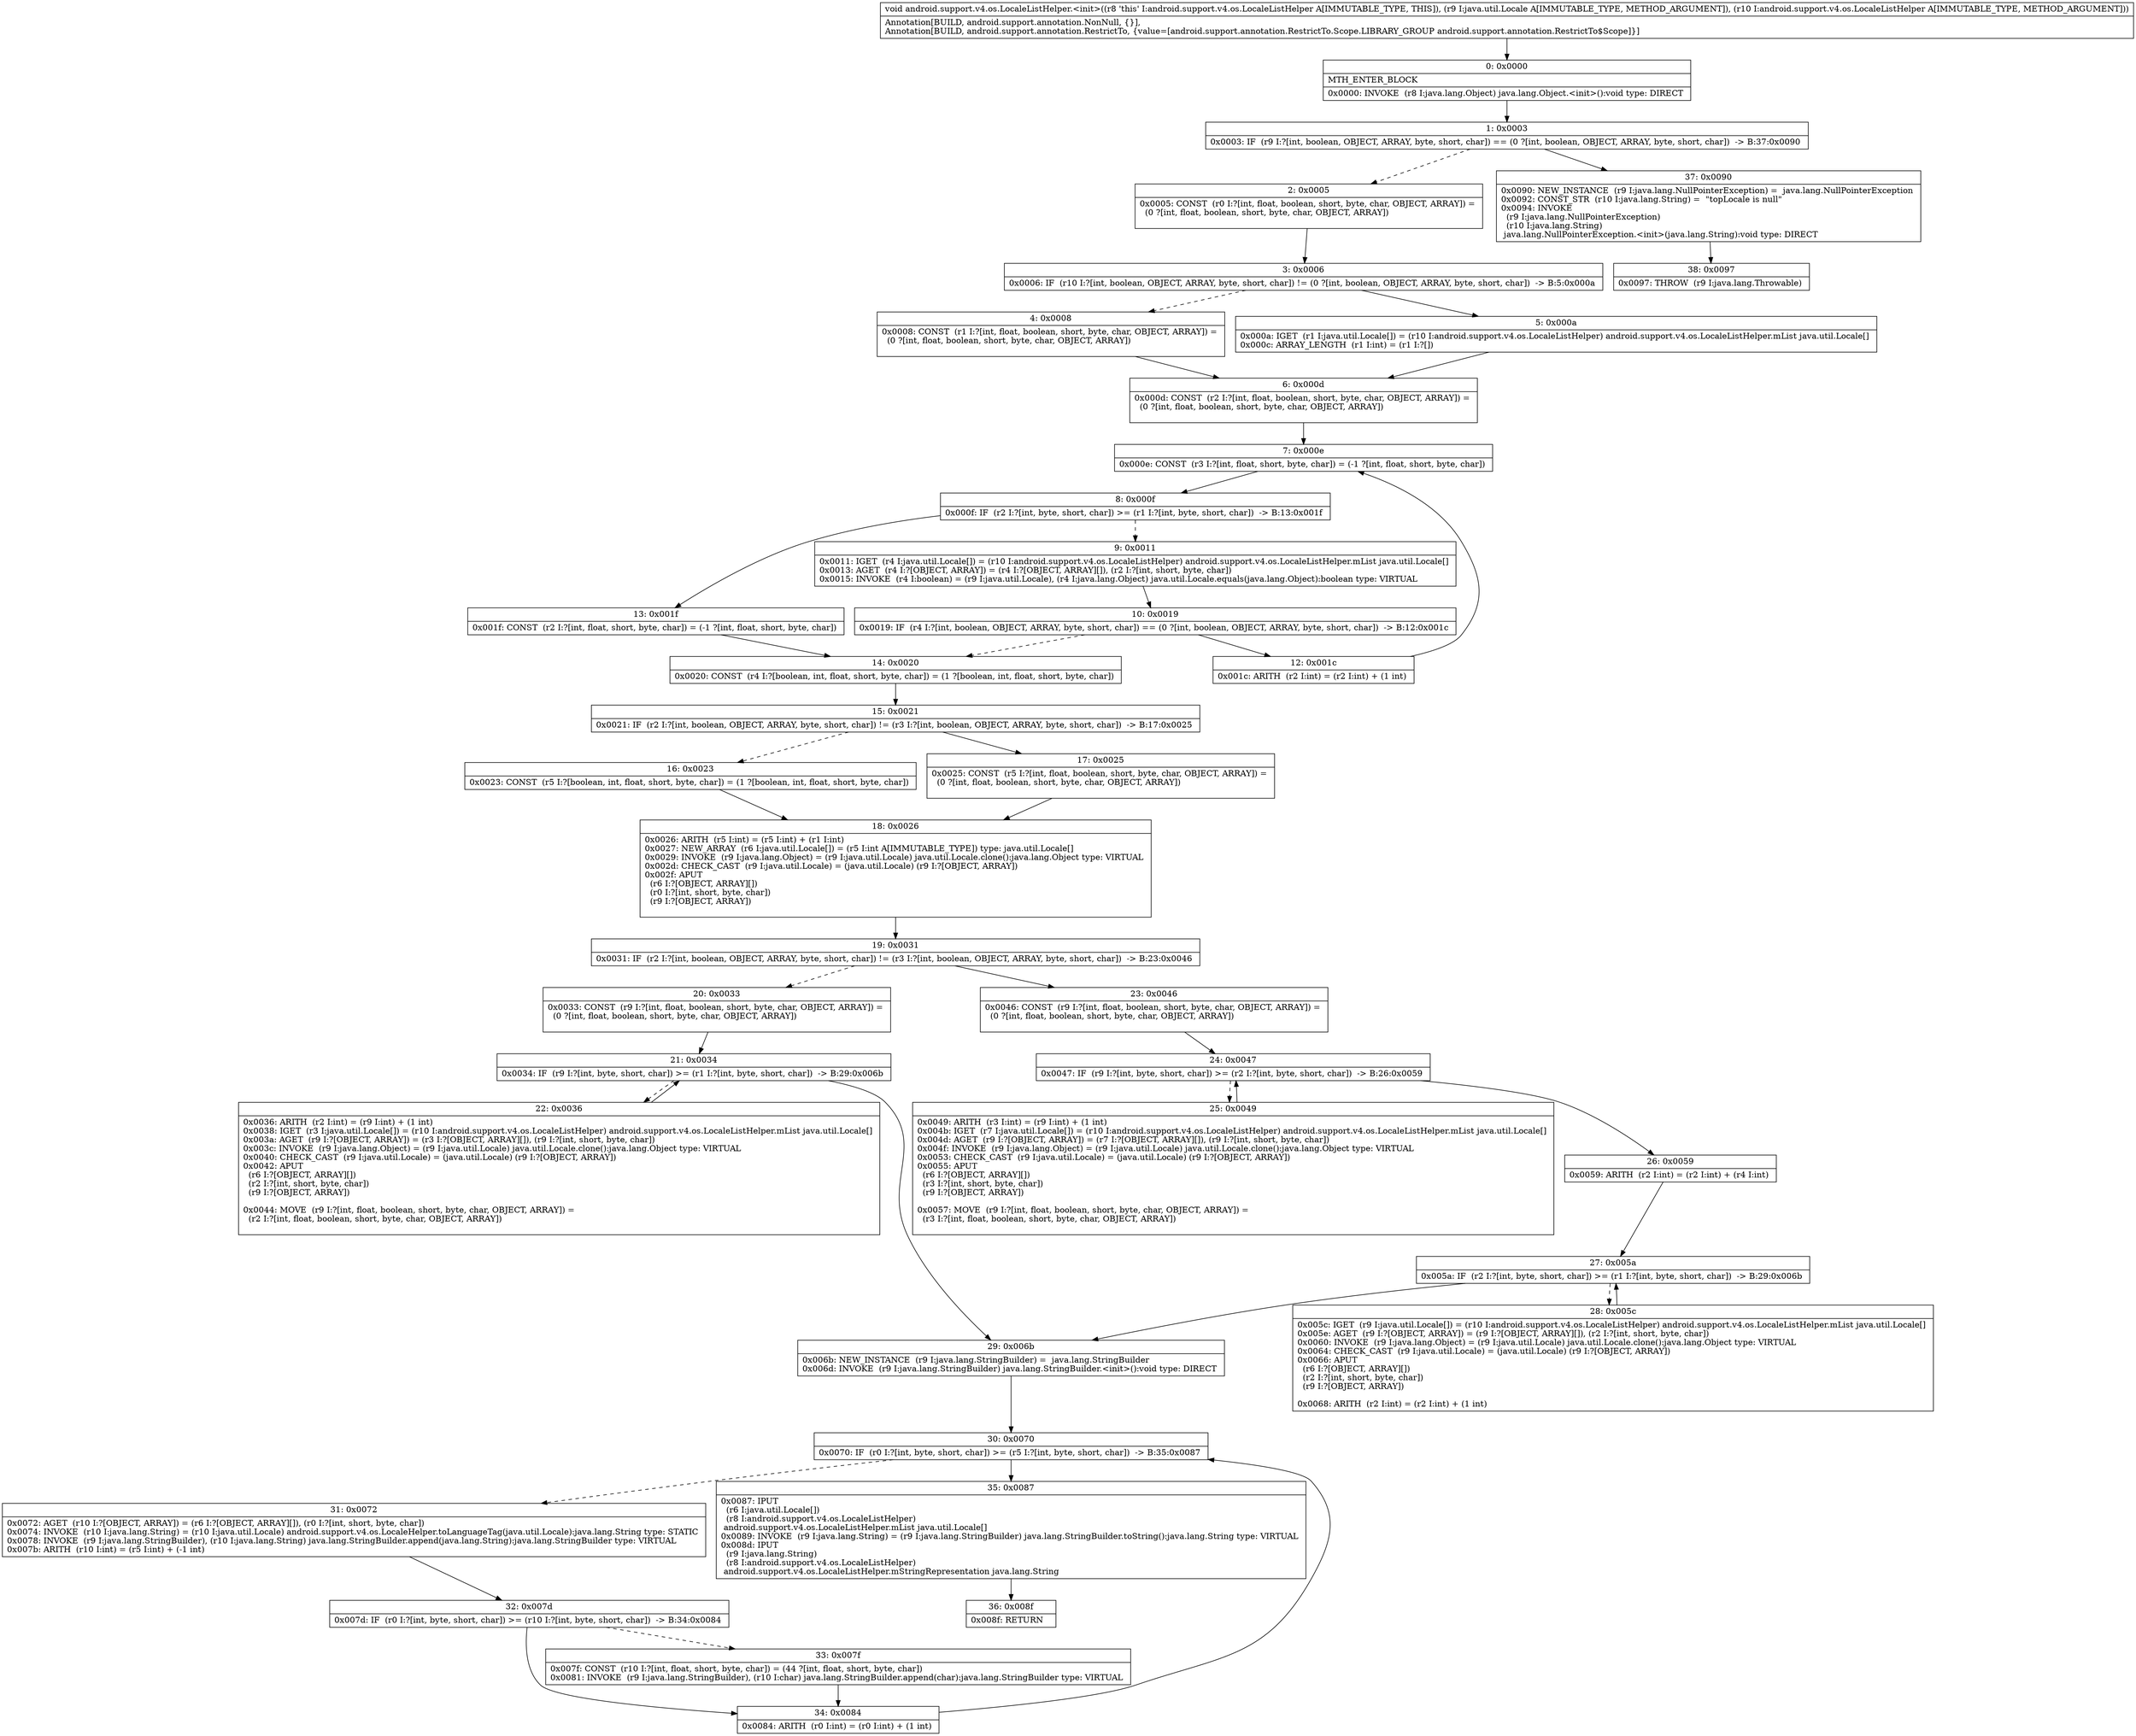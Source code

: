 digraph "CFG forandroid.support.v4.os.LocaleListHelper.\<init\>(Ljava\/util\/Locale;Landroid\/support\/v4\/os\/LocaleListHelper;)V" {
Node_0 [shape=record,label="{0\:\ 0x0000|MTH_ENTER_BLOCK\l|0x0000: INVOKE  (r8 I:java.lang.Object) java.lang.Object.\<init\>():void type: DIRECT \l}"];
Node_1 [shape=record,label="{1\:\ 0x0003|0x0003: IF  (r9 I:?[int, boolean, OBJECT, ARRAY, byte, short, char]) == (0 ?[int, boolean, OBJECT, ARRAY, byte, short, char])  \-\> B:37:0x0090 \l}"];
Node_2 [shape=record,label="{2\:\ 0x0005|0x0005: CONST  (r0 I:?[int, float, boolean, short, byte, char, OBJECT, ARRAY]) = \l  (0 ?[int, float, boolean, short, byte, char, OBJECT, ARRAY])\l \l}"];
Node_3 [shape=record,label="{3\:\ 0x0006|0x0006: IF  (r10 I:?[int, boolean, OBJECT, ARRAY, byte, short, char]) != (0 ?[int, boolean, OBJECT, ARRAY, byte, short, char])  \-\> B:5:0x000a \l}"];
Node_4 [shape=record,label="{4\:\ 0x0008|0x0008: CONST  (r1 I:?[int, float, boolean, short, byte, char, OBJECT, ARRAY]) = \l  (0 ?[int, float, boolean, short, byte, char, OBJECT, ARRAY])\l \l}"];
Node_5 [shape=record,label="{5\:\ 0x000a|0x000a: IGET  (r1 I:java.util.Locale[]) = (r10 I:android.support.v4.os.LocaleListHelper) android.support.v4.os.LocaleListHelper.mList java.util.Locale[] \l0x000c: ARRAY_LENGTH  (r1 I:int) = (r1 I:?[]) \l}"];
Node_6 [shape=record,label="{6\:\ 0x000d|0x000d: CONST  (r2 I:?[int, float, boolean, short, byte, char, OBJECT, ARRAY]) = \l  (0 ?[int, float, boolean, short, byte, char, OBJECT, ARRAY])\l \l}"];
Node_7 [shape=record,label="{7\:\ 0x000e|0x000e: CONST  (r3 I:?[int, float, short, byte, char]) = (\-1 ?[int, float, short, byte, char]) \l}"];
Node_8 [shape=record,label="{8\:\ 0x000f|0x000f: IF  (r2 I:?[int, byte, short, char]) \>= (r1 I:?[int, byte, short, char])  \-\> B:13:0x001f \l}"];
Node_9 [shape=record,label="{9\:\ 0x0011|0x0011: IGET  (r4 I:java.util.Locale[]) = (r10 I:android.support.v4.os.LocaleListHelper) android.support.v4.os.LocaleListHelper.mList java.util.Locale[] \l0x0013: AGET  (r4 I:?[OBJECT, ARRAY]) = (r4 I:?[OBJECT, ARRAY][]), (r2 I:?[int, short, byte, char]) \l0x0015: INVOKE  (r4 I:boolean) = (r9 I:java.util.Locale), (r4 I:java.lang.Object) java.util.Locale.equals(java.lang.Object):boolean type: VIRTUAL \l}"];
Node_10 [shape=record,label="{10\:\ 0x0019|0x0019: IF  (r4 I:?[int, boolean, OBJECT, ARRAY, byte, short, char]) == (0 ?[int, boolean, OBJECT, ARRAY, byte, short, char])  \-\> B:12:0x001c \l}"];
Node_12 [shape=record,label="{12\:\ 0x001c|0x001c: ARITH  (r2 I:int) = (r2 I:int) + (1 int) \l}"];
Node_13 [shape=record,label="{13\:\ 0x001f|0x001f: CONST  (r2 I:?[int, float, short, byte, char]) = (\-1 ?[int, float, short, byte, char]) \l}"];
Node_14 [shape=record,label="{14\:\ 0x0020|0x0020: CONST  (r4 I:?[boolean, int, float, short, byte, char]) = (1 ?[boolean, int, float, short, byte, char]) \l}"];
Node_15 [shape=record,label="{15\:\ 0x0021|0x0021: IF  (r2 I:?[int, boolean, OBJECT, ARRAY, byte, short, char]) != (r3 I:?[int, boolean, OBJECT, ARRAY, byte, short, char])  \-\> B:17:0x0025 \l}"];
Node_16 [shape=record,label="{16\:\ 0x0023|0x0023: CONST  (r5 I:?[boolean, int, float, short, byte, char]) = (1 ?[boolean, int, float, short, byte, char]) \l}"];
Node_17 [shape=record,label="{17\:\ 0x0025|0x0025: CONST  (r5 I:?[int, float, boolean, short, byte, char, OBJECT, ARRAY]) = \l  (0 ?[int, float, boolean, short, byte, char, OBJECT, ARRAY])\l \l}"];
Node_18 [shape=record,label="{18\:\ 0x0026|0x0026: ARITH  (r5 I:int) = (r5 I:int) + (r1 I:int) \l0x0027: NEW_ARRAY  (r6 I:java.util.Locale[]) = (r5 I:int A[IMMUTABLE_TYPE]) type: java.util.Locale[] \l0x0029: INVOKE  (r9 I:java.lang.Object) = (r9 I:java.util.Locale) java.util.Locale.clone():java.lang.Object type: VIRTUAL \l0x002d: CHECK_CAST  (r9 I:java.util.Locale) = (java.util.Locale) (r9 I:?[OBJECT, ARRAY]) \l0x002f: APUT  \l  (r6 I:?[OBJECT, ARRAY][])\l  (r0 I:?[int, short, byte, char])\l  (r9 I:?[OBJECT, ARRAY])\l \l}"];
Node_19 [shape=record,label="{19\:\ 0x0031|0x0031: IF  (r2 I:?[int, boolean, OBJECT, ARRAY, byte, short, char]) != (r3 I:?[int, boolean, OBJECT, ARRAY, byte, short, char])  \-\> B:23:0x0046 \l}"];
Node_20 [shape=record,label="{20\:\ 0x0033|0x0033: CONST  (r9 I:?[int, float, boolean, short, byte, char, OBJECT, ARRAY]) = \l  (0 ?[int, float, boolean, short, byte, char, OBJECT, ARRAY])\l \l}"];
Node_21 [shape=record,label="{21\:\ 0x0034|0x0034: IF  (r9 I:?[int, byte, short, char]) \>= (r1 I:?[int, byte, short, char])  \-\> B:29:0x006b \l}"];
Node_22 [shape=record,label="{22\:\ 0x0036|0x0036: ARITH  (r2 I:int) = (r9 I:int) + (1 int) \l0x0038: IGET  (r3 I:java.util.Locale[]) = (r10 I:android.support.v4.os.LocaleListHelper) android.support.v4.os.LocaleListHelper.mList java.util.Locale[] \l0x003a: AGET  (r9 I:?[OBJECT, ARRAY]) = (r3 I:?[OBJECT, ARRAY][]), (r9 I:?[int, short, byte, char]) \l0x003c: INVOKE  (r9 I:java.lang.Object) = (r9 I:java.util.Locale) java.util.Locale.clone():java.lang.Object type: VIRTUAL \l0x0040: CHECK_CAST  (r9 I:java.util.Locale) = (java.util.Locale) (r9 I:?[OBJECT, ARRAY]) \l0x0042: APUT  \l  (r6 I:?[OBJECT, ARRAY][])\l  (r2 I:?[int, short, byte, char])\l  (r9 I:?[OBJECT, ARRAY])\l \l0x0044: MOVE  (r9 I:?[int, float, boolean, short, byte, char, OBJECT, ARRAY]) = \l  (r2 I:?[int, float, boolean, short, byte, char, OBJECT, ARRAY])\l \l}"];
Node_23 [shape=record,label="{23\:\ 0x0046|0x0046: CONST  (r9 I:?[int, float, boolean, short, byte, char, OBJECT, ARRAY]) = \l  (0 ?[int, float, boolean, short, byte, char, OBJECT, ARRAY])\l \l}"];
Node_24 [shape=record,label="{24\:\ 0x0047|0x0047: IF  (r9 I:?[int, byte, short, char]) \>= (r2 I:?[int, byte, short, char])  \-\> B:26:0x0059 \l}"];
Node_25 [shape=record,label="{25\:\ 0x0049|0x0049: ARITH  (r3 I:int) = (r9 I:int) + (1 int) \l0x004b: IGET  (r7 I:java.util.Locale[]) = (r10 I:android.support.v4.os.LocaleListHelper) android.support.v4.os.LocaleListHelper.mList java.util.Locale[] \l0x004d: AGET  (r9 I:?[OBJECT, ARRAY]) = (r7 I:?[OBJECT, ARRAY][]), (r9 I:?[int, short, byte, char]) \l0x004f: INVOKE  (r9 I:java.lang.Object) = (r9 I:java.util.Locale) java.util.Locale.clone():java.lang.Object type: VIRTUAL \l0x0053: CHECK_CAST  (r9 I:java.util.Locale) = (java.util.Locale) (r9 I:?[OBJECT, ARRAY]) \l0x0055: APUT  \l  (r6 I:?[OBJECT, ARRAY][])\l  (r3 I:?[int, short, byte, char])\l  (r9 I:?[OBJECT, ARRAY])\l \l0x0057: MOVE  (r9 I:?[int, float, boolean, short, byte, char, OBJECT, ARRAY]) = \l  (r3 I:?[int, float, boolean, short, byte, char, OBJECT, ARRAY])\l \l}"];
Node_26 [shape=record,label="{26\:\ 0x0059|0x0059: ARITH  (r2 I:int) = (r2 I:int) + (r4 I:int) \l}"];
Node_27 [shape=record,label="{27\:\ 0x005a|0x005a: IF  (r2 I:?[int, byte, short, char]) \>= (r1 I:?[int, byte, short, char])  \-\> B:29:0x006b \l}"];
Node_28 [shape=record,label="{28\:\ 0x005c|0x005c: IGET  (r9 I:java.util.Locale[]) = (r10 I:android.support.v4.os.LocaleListHelper) android.support.v4.os.LocaleListHelper.mList java.util.Locale[] \l0x005e: AGET  (r9 I:?[OBJECT, ARRAY]) = (r9 I:?[OBJECT, ARRAY][]), (r2 I:?[int, short, byte, char]) \l0x0060: INVOKE  (r9 I:java.lang.Object) = (r9 I:java.util.Locale) java.util.Locale.clone():java.lang.Object type: VIRTUAL \l0x0064: CHECK_CAST  (r9 I:java.util.Locale) = (java.util.Locale) (r9 I:?[OBJECT, ARRAY]) \l0x0066: APUT  \l  (r6 I:?[OBJECT, ARRAY][])\l  (r2 I:?[int, short, byte, char])\l  (r9 I:?[OBJECT, ARRAY])\l \l0x0068: ARITH  (r2 I:int) = (r2 I:int) + (1 int) \l}"];
Node_29 [shape=record,label="{29\:\ 0x006b|0x006b: NEW_INSTANCE  (r9 I:java.lang.StringBuilder) =  java.lang.StringBuilder \l0x006d: INVOKE  (r9 I:java.lang.StringBuilder) java.lang.StringBuilder.\<init\>():void type: DIRECT \l}"];
Node_30 [shape=record,label="{30\:\ 0x0070|0x0070: IF  (r0 I:?[int, byte, short, char]) \>= (r5 I:?[int, byte, short, char])  \-\> B:35:0x0087 \l}"];
Node_31 [shape=record,label="{31\:\ 0x0072|0x0072: AGET  (r10 I:?[OBJECT, ARRAY]) = (r6 I:?[OBJECT, ARRAY][]), (r0 I:?[int, short, byte, char]) \l0x0074: INVOKE  (r10 I:java.lang.String) = (r10 I:java.util.Locale) android.support.v4.os.LocaleHelper.toLanguageTag(java.util.Locale):java.lang.String type: STATIC \l0x0078: INVOKE  (r9 I:java.lang.StringBuilder), (r10 I:java.lang.String) java.lang.StringBuilder.append(java.lang.String):java.lang.StringBuilder type: VIRTUAL \l0x007b: ARITH  (r10 I:int) = (r5 I:int) + (\-1 int) \l}"];
Node_32 [shape=record,label="{32\:\ 0x007d|0x007d: IF  (r0 I:?[int, byte, short, char]) \>= (r10 I:?[int, byte, short, char])  \-\> B:34:0x0084 \l}"];
Node_33 [shape=record,label="{33\:\ 0x007f|0x007f: CONST  (r10 I:?[int, float, short, byte, char]) = (44 ?[int, float, short, byte, char]) \l0x0081: INVOKE  (r9 I:java.lang.StringBuilder), (r10 I:char) java.lang.StringBuilder.append(char):java.lang.StringBuilder type: VIRTUAL \l}"];
Node_34 [shape=record,label="{34\:\ 0x0084|0x0084: ARITH  (r0 I:int) = (r0 I:int) + (1 int) \l}"];
Node_35 [shape=record,label="{35\:\ 0x0087|0x0087: IPUT  \l  (r6 I:java.util.Locale[])\l  (r8 I:android.support.v4.os.LocaleListHelper)\l android.support.v4.os.LocaleListHelper.mList java.util.Locale[] \l0x0089: INVOKE  (r9 I:java.lang.String) = (r9 I:java.lang.StringBuilder) java.lang.StringBuilder.toString():java.lang.String type: VIRTUAL \l0x008d: IPUT  \l  (r9 I:java.lang.String)\l  (r8 I:android.support.v4.os.LocaleListHelper)\l android.support.v4.os.LocaleListHelper.mStringRepresentation java.lang.String \l}"];
Node_36 [shape=record,label="{36\:\ 0x008f|0x008f: RETURN   \l}"];
Node_37 [shape=record,label="{37\:\ 0x0090|0x0090: NEW_INSTANCE  (r9 I:java.lang.NullPointerException) =  java.lang.NullPointerException \l0x0092: CONST_STR  (r10 I:java.lang.String) =  \"topLocale is null\" \l0x0094: INVOKE  \l  (r9 I:java.lang.NullPointerException)\l  (r10 I:java.lang.String)\l java.lang.NullPointerException.\<init\>(java.lang.String):void type: DIRECT \l}"];
Node_38 [shape=record,label="{38\:\ 0x0097|0x0097: THROW  (r9 I:java.lang.Throwable) \l}"];
MethodNode[shape=record,label="{void android.support.v4.os.LocaleListHelper.\<init\>((r8 'this' I:android.support.v4.os.LocaleListHelper A[IMMUTABLE_TYPE, THIS]), (r9 I:java.util.Locale A[IMMUTABLE_TYPE, METHOD_ARGUMENT]), (r10 I:android.support.v4.os.LocaleListHelper A[IMMUTABLE_TYPE, METHOD_ARGUMENT]))  | Annotation[BUILD, android.support.annotation.NonNull, \{\}], \lAnnotation[BUILD, android.support.annotation.RestrictTo, \{value=[android.support.annotation.RestrictTo.Scope.LIBRARY_GROUP android.support.annotation.RestrictTo$Scope]\}]\l}"];
MethodNode -> Node_0;
Node_0 -> Node_1;
Node_1 -> Node_2[style=dashed];
Node_1 -> Node_37;
Node_2 -> Node_3;
Node_3 -> Node_4[style=dashed];
Node_3 -> Node_5;
Node_4 -> Node_6;
Node_5 -> Node_6;
Node_6 -> Node_7;
Node_7 -> Node_8;
Node_8 -> Node_9[style=dashed];
Node_8 -> Node_13;
Node_9 -> Node_10;
Node_10 -> Node_12;
Node_10 -> Node_14[style=dashed];
Node_12 -> Node_7;
Node_13 -> Node_14;
Node_14 -> Node_15;
Node_15 -> Node_16[style=dashed];
Node_15 -> Node_17;
Node_16 -> Node_18;
Node_17 -> Node_18;
Node_18 -> Node_19;
Node_19 -> Node_20[style=dashed];
Node_19 -> Node_23;
Node_20 -> Node_21;
Node_21 -> Node_22[style=dashed];
Node_21 -> Node_29;
Node_22 -> Node_21;
Node_23 -> Node_24;
Node_24 -> Node_25[style=dashed];
Node_24 -> Node_26;
Node_25 -> Node_24;
Node_26 -> Node_27;
Node_27 -> Node_28[style=dashed];
Node_27 -> Node_29;
Node_28 -> Node_27;
Node_29 -> Node_30;
Node_30 -> Node_31[style=dashed];
Node_30 -> Node_35;
Node_31 -> Node_32;
Node_32 -> Node_33[style=dashed];
Node_32 -> Node_34;
Node_33 -> Node_34;
Node_34 -> Node_30;
Node_35 -> Node_36;
Node_37 -> Node_38;
}

